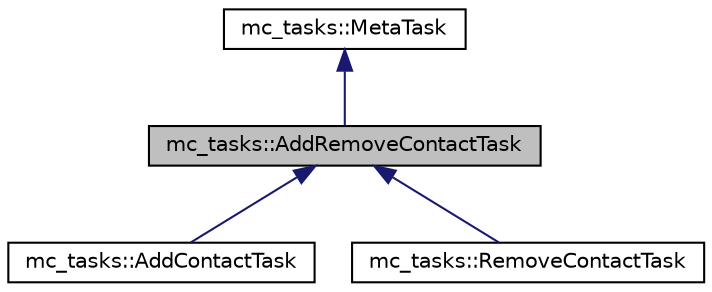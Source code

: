 digraph "mc_tasks::AddRemoveContactTask"
{
 // INTERACTIVE_SVG=YES
  edge [fontname="Helvetica",fontsize="10",labelfontname="Helvetica",labelfontsize="10"];
  node [fontname="Helvetica",fontsize="10",shape=record];
  Node0 [label="mc_tasks::AddRemoveContactTask",height=0.2,width=0.4,color="black", fillcolor="grey75", style="filled", fontcolor="black"];
  Node1 -> Node0 [dir="back",color="midnightblue",fontsize="10",style="solid",fontname="Helvetica"];
  Node1 [label="mc_tasks::MetaTask",height=0.2,width=0.4,color="black", fillcolor="white", style="filled",URL="$structmc__tasks_1_1MetaTask.html",tooltip="Represents a generic task. "];
  Node0 -> Node2 [dir="back",color="midnightblue",fontsize="10",style="solid",fontname="Helvetica"];
  Node2 [label="mc_tasks::AddContactTask",height=0.2,width=0.4,color="black", fillcolor="white", style="filled",URL="$structmc__tasks_1_1AddContactTask.html",tooltip="Add a contact. "];
  Node0 -> Node3 [dir="back",color="midnightblue",fontsize="10",style="solid",fontname="Helvetica"];
  Node3 [label="mc_tasks::RemoveContactTask",height=0.2,width=0.4,color="black", fillcolor="white", style="filled",URL="$structmc__tasks_1_1RemoveContactTask.html",tooltip="Remove a contact. "];
}
